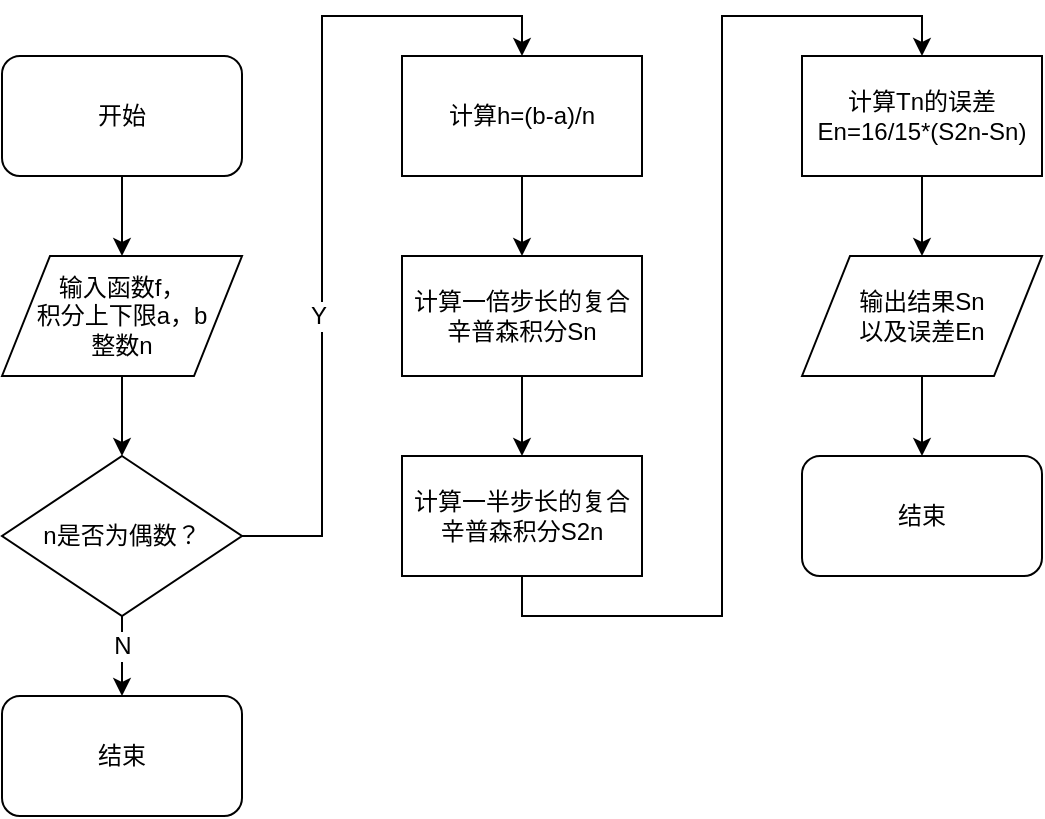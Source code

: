 <mxfile version="12.1.3" type="device" pages="1"><diagram id="QCrsh9QNk7WldGFLUOoa" name="Page-1"><mxGraphModel dx="1024" dy="526" grid="1" gridSize="10" guides="1" tooltips="1" connect="1" arrows="1" fold="1" page="1" pageScale="1" pageWidth="827" pageHeight="1169" math="0" shadow="0"><root><mxCell id="0"/><mxCell id="1" parent="0"/><mxCell id="mhaRvUUsWZnDXONcv-n5-2" style="edgeStyle=orthogonalEdgeStyle;rounded=0;orthogonalLoop=1;jettySize=auto;html=1;exitX=0.5;exitY=1;exitDx=0;exitDy=0;entryX=0.5;entryY=0;entryDx=0;entryDy=0;" edge="1" parent="1" source="mhaRvUUsWZnDXONcv-n5-3" target="mhaRvUUsWZnDXONcv-n5-5"><mxGeometry relative="1" as="geometry"/></mxCell><mxCell id="mhaRvUUsWZnDXONcv-n5-3" value="开始" style="rounded=1;whiteSpace=wrap;html=1;" vertex="1" parent="1"><mxGeometry x="40" y="360" width="120" height="60" as="geometry"/></mxCell><mxCell id="mhaRvUUsWZnDXONcv-n5-20" style="edgeStyle=orthogonalEdgeStyle;rounded=0;orthogonalLoop=1;jettySize=auto;html=1;exitX=0.5;exitY=1;exitDx=0;exitDy=0;entryX=0.5;entryY=0;entryDx=0;entryDy=0;" edge="1" parent="1" source="mhaRvUUsWZnDXONcv-n5-5" target="mhaRvUUsWZnDXONcv-n5-17"><mxGeometry relative="1" as="geometry"/></mxCell><mxCell id="mhaRvUUsWZnDXONcv-n5-5" value="输入函数f，&lt;br&gt;积分上下限a，b&lt;br&gt;整数n" style="shape=parallelogram;perimeter=parallelogramPerimeter;whiteSpace=wrap;html=1;" vertex="1" parent="1"><mxGeometry x="40" y="460" width="120" height="60" as="geometry"/></mxCell><mxCell id="mhaRvUUsWZnDXONcv-n5-24" style="edgeStyle=orthogonalEdgeStyle;rounded=0;orthogonalLoop=1;jettySize=auto;html=1;exitX=0.5;exitY=1;exitDx=0;exitDy=0;" edge="1" parent="1" source="mhaRvUUsWZnDXONcv-n5-7" target="mhaRvUUsWZnDXONcv-n5-9"><mxGeometry relative="1" as="geometry"/></mxCell><mxCell id="mhaRvUUsWZnDXONcv-n5-7" value="计算h=(b-a)/n" style="rounded=0;whiteSpace=wrap;html=1;" vertex="1" parent="1"><mxGeometry x="240" y="360" width="120" height="60" as="geometry"/></mxCell><mxCell id="mhaRvUUsWZnDXONcv-n5-25" style="edgeStyle=orthogonalEdgeStyle;rounded=0;orthogonalLoop=1;jettySize=auto;html=1;exitX=0.5;exitY=1;exitDx=0;exitDy=0;" edge="1" parent="1" source="mhaRvUUsWZnDXONcv-n5-9" target="mhaRvUUsWZnDXONcv-n5-11"><mxGeometry relative="1" as="geometry"/></mxCell><mxCell id="mhaRvUUsWZnDXONcv-n5-9" value="计算一倍步长的复合辛普森积分Sn" style="rounded=0;whiteSpace=wrap;html=1;" vertex="1" parent="1"><mxGeometry x="240" y="460" width="120" height="60" as="geometry"/></mxCell><mxCell id="mhaRvUUsWZnDXONcv-n5-27" style="edgeStyle=orthogonalEdgeStyle;rounded=0;orthogonalLoop=1;jettySize=auto;html=1;exitX=0.5;exitY=1;exitDx=0;exitDy=0;entryX=0.5;entryY=0;entryDx=0;entryDy=0;" edge="1" parent="1" source="mhaRvUUsWZnDXONcv-n5-11" target="mhaRvUUsWZnDXONcv-n5-13"><mxGeometry relative="1" as="geometry"/></mxCell><mxCell id="mhaRvUUsWZnDXONcv-n5-11" value="计算一半步长的复合辛普森积分S2n" style="rounded=0;whiteSpace=wrap;html=1;" vertex="1" parent="1"><mxGeometry x="240" y="560" width="120" height="60" as="geometry"/></mxCell><mxCell id="mhaRvUUsWZnDXONcv-n5-28" style="edgeStyle=orthogonalEdgeStyle;rounded=0;orthogonalLoop=1;jettySize=auto;html=1;exitX=0.5;exitY=1;exitDx=0;exitDy=0;entryX=0.5;entryY=0;entryDx=0;entryDy=0;" edge="1" parent="1" source="mhaRvUUsWZnDXONcv-n5-13" target="mhaRvUUsWZnDXONcv-n5-15"><mxGeometry relative="1" as="geometry"/></mxCell><mxCell id="mhaRvUUsWZnDXONcv-n5-13" value="计算Tn的误差&lt;br&gt;En=16/15*(S2n-Sn)" style="rounded=0;whiteSpace=wrap;html=1;" vertex="1" parent="1"><mxGeometry x="440" y="360" width="120" height="60" as="geometry"/></mxCell><mxCell id="mhaRvUUsWZnDXONcv-n5-29" style="edgeStyle=orthogonalEdgeStyle;rounded=0;orthogonalLoop=1;jettySize=auto;html=1;exitX=0.5;exitY=1;exitDx=0;exitDy=0;entryX=0.5;entryY=0;entryDx=0;entryDy=0;" edge="1" parent="1" source="mhaRvUUsWZnDXONcv-n5-15" target="mhaRvUUsWZnDXONcv-n5-16"><mxGeometry relative="1" as="geometry"/></mxCell><mxCell id="mhaRvUUsWZnDXONcv-n5-15" value="输出结果Sn&lt;br&gt;以及误差En" style="shape=parallelogram;perimeter=parallelogramPerimeter;whiteSpace=wrap;html=1;" vertex="1" parent="1"><mxGeometry x="440" y="460" width="120" height="60" as="geometry"/></mxCell><mxCell id="mhaRvUUsWZnDXONcv-n5-16" value="结束" style="rounded=1;whiteSpace=wrap;html=1;" vertex="1" parent="1"><mxGeometry x="440" y="560" width="120" height="60" as="geometry"/></mxCell><mxCell id="mhaRvUUsWZnDXONcv-n5-19" style="edgeStyle=orthogonalEdgeStyle;rounded=0;orthogonalLoop=1;jettySize=auto;html=1;exitX=0.5;exitY=1;exitDx=0;exitDy=0;entryX=0.5;entryY=0;entryDx=0;entryDy=0;" edge="1" parent="1" source="mhaRvUUsWZnDXONcv-n5-17" target="mhaRvUUsWZnDXONcv-n5-18"><mxGeometry relative="1" as="geometry"/></mxCell><mxCell id="mhaRvUUsWZnDXONcv-n5-21" value="N" style="text;html=1;resizable=0;points=[];align=center;verticalAlign=middle;labelBackgroundColor=#ffffff;" vertex="1" connectable="0" parent="mhaRvUUsWZnDXONcv-n5-19"><mxGeometry x="-0.272" relative="1" as="geometry"><mxPoint as="offset"/></mxGeometry></mxCell><mxCell id="mhaRvUUsWZnDXONcv-n5-22" style="edgeStyle=orthogonalEdgeStyle;rounded=0;orthogonalLoop=1;jettySize=auto;html=1;exitX=1;exitY=0.5;exitDx=0;exitDy=0;entryX=0.5;entryY=0;entryDx=0;entryDy=0;" edge="1" parent="1" source="mhaRvUUsWZnDXONcv-n5-17" target="mhaRvUUsWZnDXONcv-n5-7"><mxGeometry relative="1" as="geometry"/></mxCell><mxCell id="mhaRvUUsWZnDXONcv-n5-23" value="Y" style="text;html=1;resizable=0;points=[];align=center;verticalAlign=middle;labelBackgroundColor=#ffffff;" vertex="1" connectable="0" parent="mhaRvUUsWZnDXONcv-n5-22"><mxGeometry x="-0.285" y="2" relative="1" as="geometry"><mxPoint as="offset"/></mxGeometry></mxCell><mxCell id="mhaRvUUsWZnDXONcv-n5-17" value="n是否为偶数？" style="rhombus;whiteSpace=wrap;html=1;" vertex="1" parent="1"><mxGeometry x="40" y="560" width="120" height="80" as="geometry"/></mxCell><mxCell id="mhaRvUUsWZnDXONcv-n5-18" value="结束" style="rounded=1;whiteSpace=wrap;html=1;" vertex="1" parent="1"><mxGeometry x="40" y="680" width="120" height="60" as="geometry"/></mxCell></root></mxGraphModel></diagram></mxfile>
